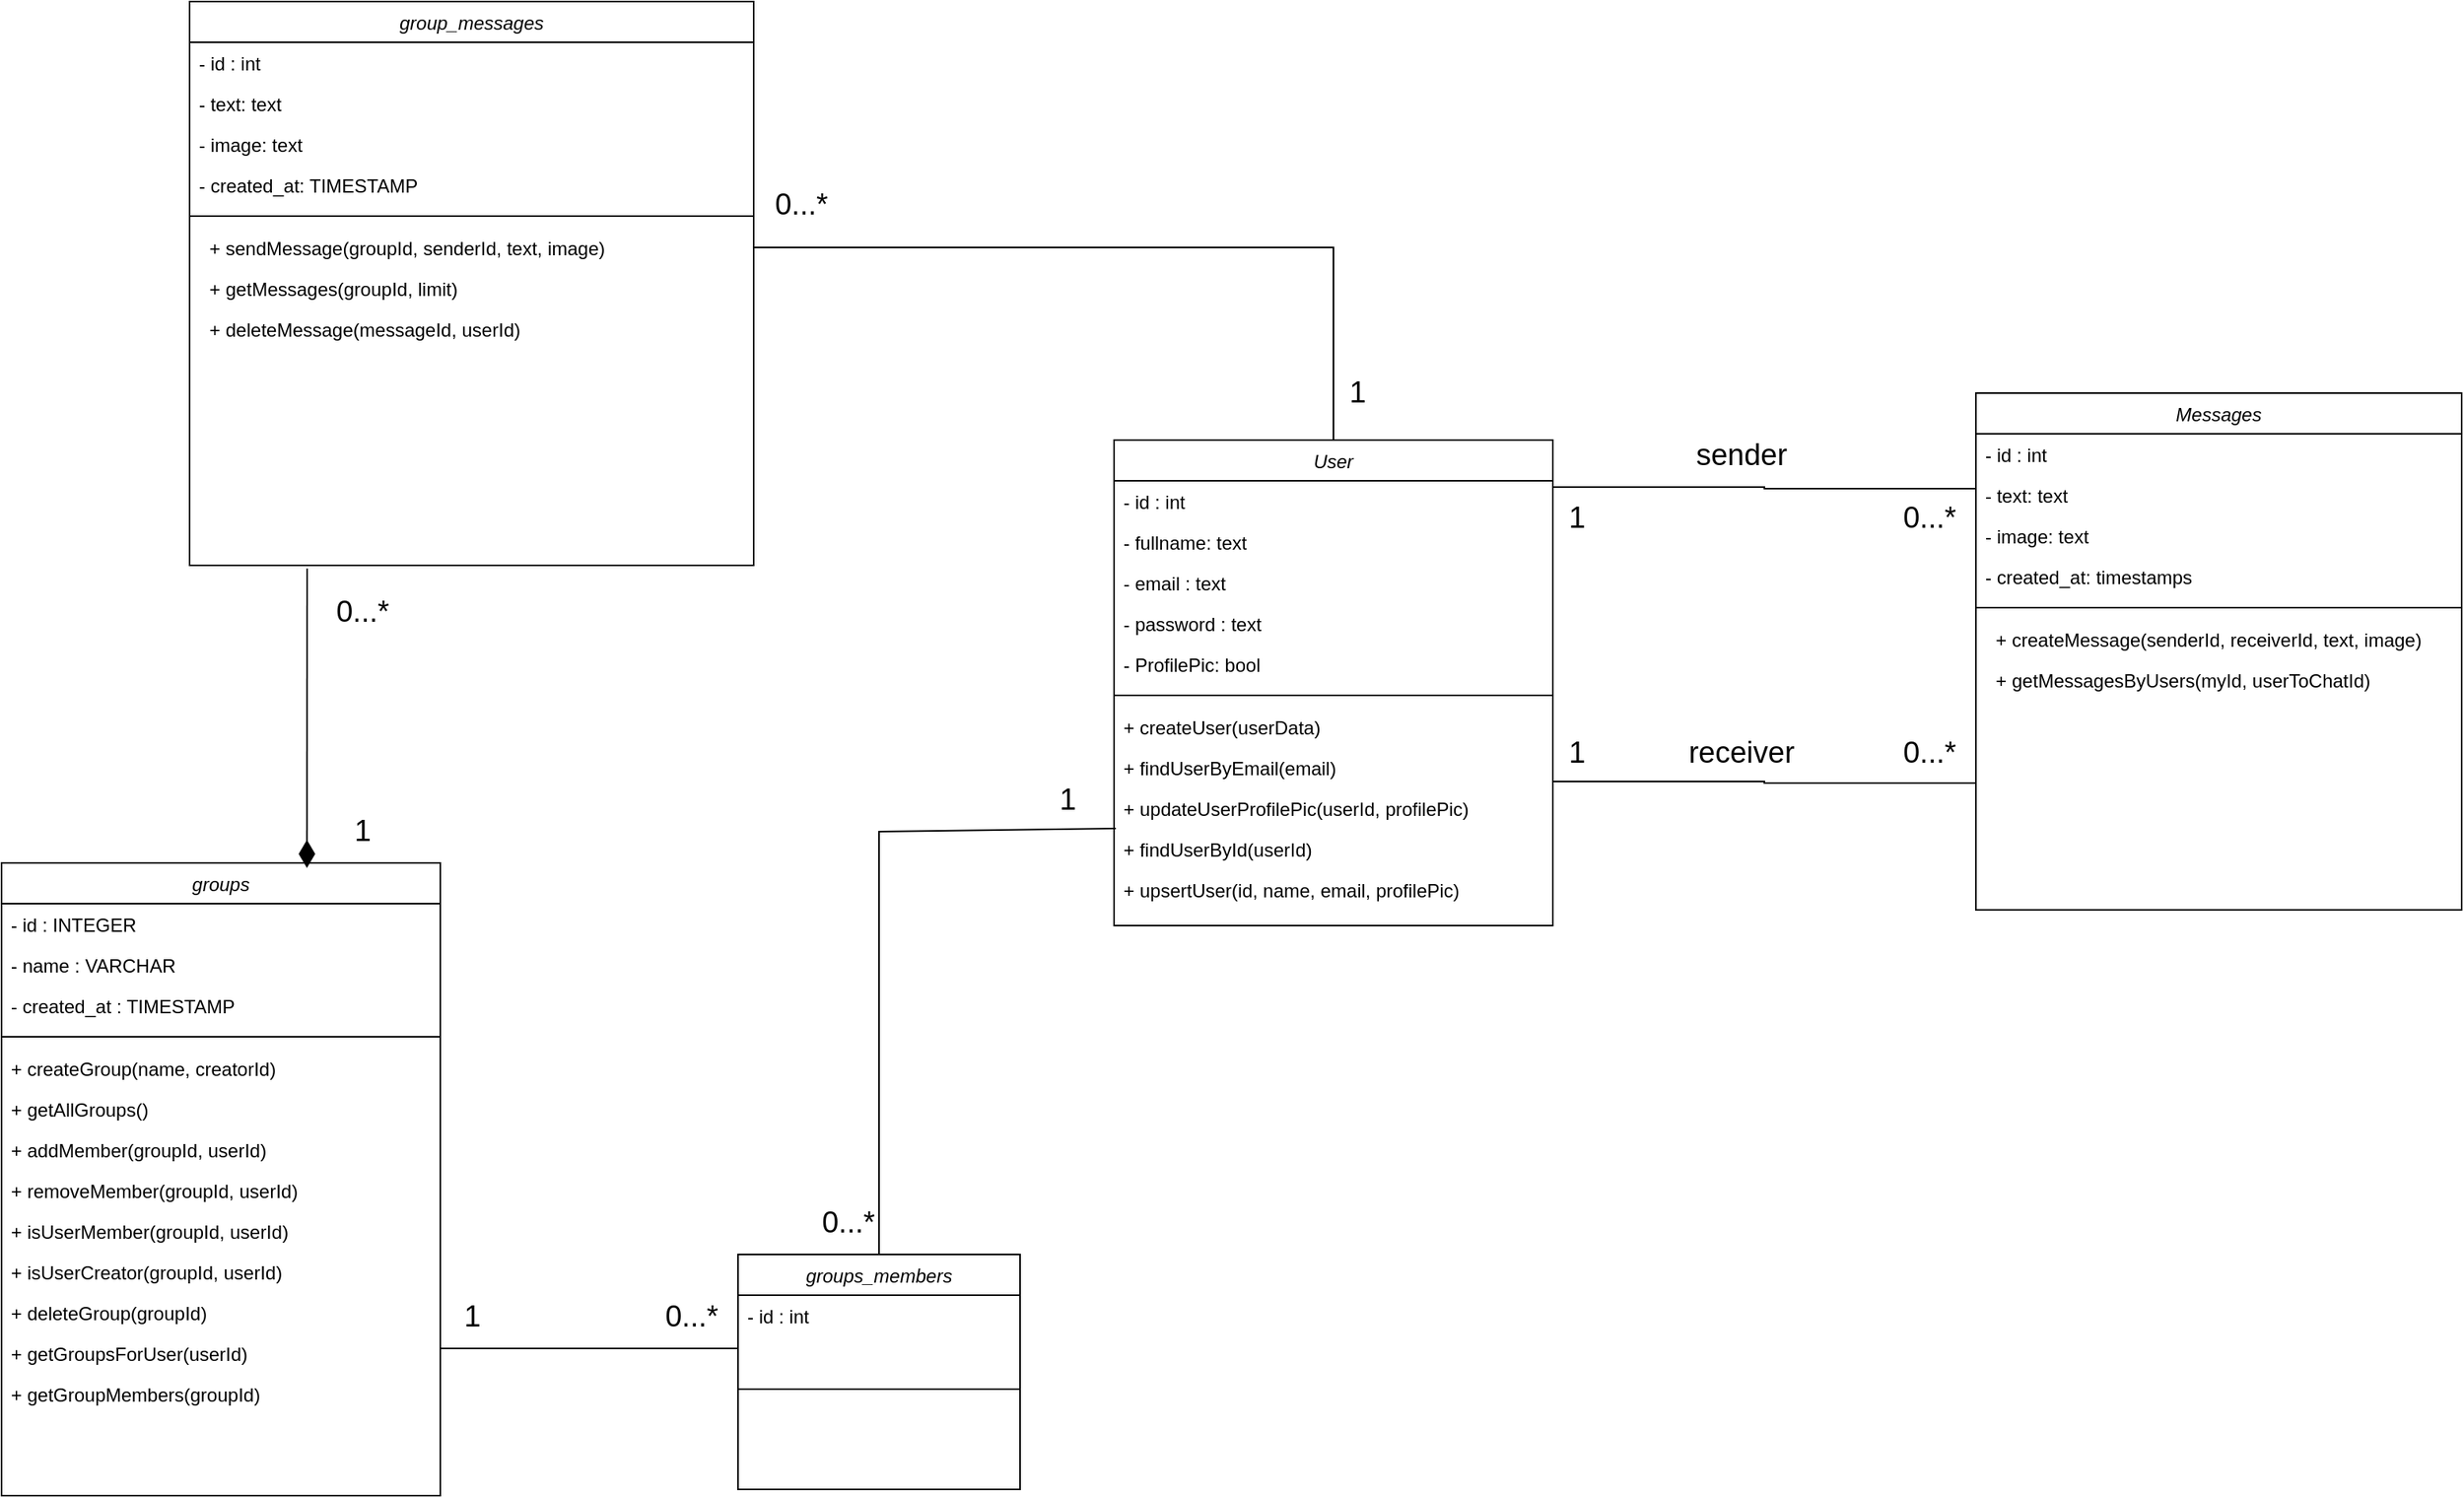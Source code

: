 <mxfile version="26.2.13">
  <diagram id="C5RBs43oDa-KdzZeNtuy" name="Page-1">
    <mxGraphModel dx="3432" dy="1405" grid="1" gridSize="10" guides="1" tooltips="1" connect="1" arrows="1" fold="1" page="1" pageScale="1" pageWidth="827" pageHeight="1169" math="0" shadow="0">
      <root>
        <mxCell id="WIyWlLk6GJQsqaUBKTNV-0" />
        <mxCell id="WIyWlLk6GJQsqaUBKTNV-1" parent="WIyWlLk6GJQsqaUBKTNV-0" />
        <mxCell id="4Mav78T9WF4jl7-FoJdz-1" value="User" style="swimlane;fontStyle=2;align=center;verticalAlign=top;childLayout=stackLayout;horizontal=1;startSize=26;horizontalStack=0;resizeParent=1;resizeLast=0;collapsible=1;marginBottom=0;rounded=0;shadow=0;strokeWidth=1;" parent="WIyWlLk6GJQsqaUBKTNV-1" vertex="1">
          <mxGeometry x="190" y="430" width="280" height="310" as="geometry">
            <mxRectangle x="230" y="140" width="160" height="26" as="alternateBounds" />
          </mxGeometry>
        </mxCell>
        <mxCell id="4Mav78T9WF4jl7-FoJdz-2" value="- id : int" style="text;align=left;verticalAlign=top;spacingLeft=4;spacingRight=4;overflow=hidden;rotatable=0;points=[[0,0.5],[1,0.5]];portConstraint=eastwest;" parent="4Mav78T9WF4jl7-FoJdz-1" vertex="1">
          <mxGeometry y="26" width="280" height="26" as="geometry" />
        </mxCell>
        <mxCell id="4Mav78T9WF4jl7-FoJdz-3" value="- fullname: text" style="text;align=left;verticalAlign=top;spacingLeft=4;spacingRight=4;overflow=hidden;rotatable=0;points=[[0,0.5],[1,0.5]];portConstraint=eastwest;rounded=0;shadow=0;html=0;" parent="4Mav78T9WF4jl7-FoJdz-1" vertex="1">
          <mxGeometry y="52" width="280" height="26" as="geometry" />
        </mxCell>
        <mxCell id="4Mav78T9WF4jl7-FoJdz-4" value="- email : text" style="text;align=left;verticalAlign=top;spacingLeft=4;spacingRight=4;overflow=hidden;rotatable=0;points=[[0,0.5],[1,0.5]];portConstraint=eastwest;rounded=0;shadow=0;html=0;" parent="4Mav78T9WF4jl7-FoJdz-1" vertex="1">
          <mxGeometry y="78" width="280" height="26" as="geometry" />
        </mxCell>
        <mxCell id="4Mav78T9WF4jl7-FoJdz-5" value="- password : text" style="text;align=left;verticalAlign=top;spacingLeft=4;spacingRight=4;overflow=hidden;rotatable=0;points=[[0,0.5],[1,0.5]];portConstraint=eastwest;rounded=0;shadow=0;html=0;" parent="4Mav78T9WF4jl7-FoJdz-1" vertex="1">
          <mxGeometry y="104" width="280" height="26" as="geometry" />
        </mxCell>
        <mxCell id="4Mav78T9WF4jl7-FoJdz-6" value="- ProfilePic: bool" style="text;align=left;verticalAlign=top;spacingLeft=4;spacingRight=4;overflow=hidden;rotatable=0;points=[[0,0.5],[1,0.5]];portConstraint=eastwest;rounded=0;shadow=0;html=0;" parent="4Mav78T9WF4jl7-FoJdz-1" vertex="1">
          <mxGeometry y="130" width="280" height="26" as="geometry" />
        </mxCell>
        <mxCell id="4Mav78T9WF4jl7-FoJdz-7" value="" style="line;html=1;strokeWidth=1;align=left;verticalAlign=middle;spacingTop=-1;spacingLeft=3;spacingRight=3;rotatable=0;labelPosition=right;points=[];portConstraint=eastwest;" parent="4Mav78T9WF4jl7-FoJdz-1" vertex="1">
          <mxGeometry y="156" width="280" height="14" as="geometry" />
        </mxCell>
        <mxCell id="4Mav78T9WF4jl7-FoJdz-8" value="+ createUser(userData)" style="text;align=left;verticalAlign=top;spacingLeft=4;spacingRight=4;overflow=hidden;rotatable=0;points=[[0,0.5],[1,0.5]];portConstraint=eastwest;rounded=0;shadow=0;html=0;" parent="4Mav78T9WF4jl7-FoJdz-1" vertex="1">
          <mxGeometry y="170" width="280" height="26" as="geometry" />
        </mxCell>
        <mxCell id="4Mav78T9WF4jl7-FoJdz-9" value="+ findUserByEmail(email)" style="text;align=left;verticalAlign=top;spacingLeft=4;spacingRight=4;overflow=hidden;rotatable=0;points=[[0,0.5],[1,0.5]];portConstraint=eastwest;rounded=0;shadow=0;html=0;" parent="4Mav78T9WF4jl7-FoJdz-1" vertex="1">
          <mxGeometry y="196" width="280" height="26" as="geometry" />
        </mxCell>
        <mxCell id="4Mav78T9WF4jl7-FoJdz-10" value="+ updateUserProfilePic(userId, profilePic)" style="text;align=left;verticalAlign=top;spacingLeft=4;spacingRight=4;overflow=hidden;rotatable=0;points=[[0,0.5],[1,0.5]];portConstraint=eastwest;rounded=0;shadow=0;html=0;" parent="4Mav78T9WF4jl7-FoJdz-1" vertex="1">
          <mxGeometry y="222" width="280" height="26" as="geometry" />
        </mxCell>
        <mxCell id="4Mav78T9WF4jl7-FoJdz-11" value="+ findUserById(userId)" style="text;align=left;verticalAlign=top;spacingLeft=4;spacingRight=4;overflow=hidden;rotatable=0;points=[[0,0.5],[1,0.5]];portConstraint=eastwest;rounded=0;shadow=0;html=0;" parent="4Mav78T9WF4jl7-FoJdz-1" vertex="1">
          <mxGeometry y="248" width="280" height="26" as="geometry" />
        </mxCell>
        <mxCell id="4Mav78T9WF4jl7-FoJdz-45" value="+ upsertUser(id, name, email, profilePic)" style="text;align=left;verticalAlign=top;spacingLeft=4;spacingRight=4;overflow=hidden;rotatable=0;points=[[0,0.5],[1,0.5]];portConstraint=eastwest;rounded=0;shadow=0;html=0;" parent="4Mav78T9WF4jl7-FoJdz-1" vertex="1">
          <mxGeometry y="274" width="280" height="26" as="geometry" />
        </mxCell>
        <mxCell id="4Mav78T9WF4jl7-FoJdz-12" value="Messages&#xa;" style="swimlane;fontStyle=2;align=center;verticalAlign=top;childLayout=stackLayout;horizontal=1;startSize=26;horizontalStack=0;resizeParent=1;resizeLast=0;collapsible=1;marginBottom=0;rounded=0;shadow=0;strokeWidth=1;" parent="WIyWlLk6GJQsqaUBKTNV-1" vertex="1">
          <mxGeometry x="740" y="400" width="310" height="330" as="geometry">
            <mxRectangle x="230" y="140" width="160" height="26" as="alternateBounds" />
          </mxGeometry>
        </mxCell>
        <mxCell id="4Mav78T9WF4jl7-FoJdz-13" value="- id : int" style="text;align=left;verticalAlign=top;spacingLeft=4;spacingRight=4;overflow=hidden;rotatable=0;points=[[0,0.5],[1,0.5]];portConstraint=eastwest;" parent="4Mav78T9WF4jl7-FoJdz-12" vertex="1">
          <mxGeometry y="26" width="310" height="26" as="geometry" />
        </mxCell>
        <mxCell id="4Mav78T9WF4jl7-FoJdz-14" value="- text: text" style="text;align=left;verticalAlign=top;spacingLeft=4;spacingRight=4;overflow=hidden;rotatable=0;points=[[0,0.5],[1,0.5]];portConstraint=eastwest;rounded=0;shadow=0;html=0;" parent="4Mav78T9WF4jl7-FoJdz-12" vertex="1">
          <mxGeometry y="52" width="310" height="26" as="geometry" />
        </mxCell>
        <mxCell id="4Mav78T9WF4jl7-FoJdz-15" value="- image: text" style="text;align=left;verticalAlign=top;spacingLeft=4;spacingRight=4;overflow=hidden;rotatable=0;points=[[0,0.5],[1,0.5]];portConstraint=eastwest;rounded=0;shadow=0;html=0;" parent="4Mav78T9WF4jl7-FoJdz-12" vertex="1">
          <mxGeometry y="78" width="310" height="26" as="geometry" />
        </mxCell>
        <mxCell id="4Mav78T9WF4jl7-FoJdz-16" value="- created_at: timestamps" style="text;align=left;verticalAlign=top;spacingLeft=4;spacingRight=4;overflow=hidden;rotatable=0;points=[[0,0.5],[1,0.5]];portConstraint=eastwest;rounded=0;shadow=0;html=0;" parent="4Mav78T9WF4jl7-FoJdz-12" vertex="1">
          <mxGeometry y="104" width="310" height="26" as="geometry" />
        </mxCell>
        <mxCell id="4Mav78T9WF4jl7-FoJdz-18" value="" style="line;html=1;strokeWidth=1;align=left;verticalAlign=middle;spacingTop=-1;spacingLeft=3;spacingRight=3;rotatable=0;labelPosition=right;points=[];portConstraint=eastwest;" parent="4Mav78T9WF4jl7-FoJdz-12" vertex="1">
          <mxGeometry y="130" width="310" height="14" as="geometry" />
        </mxCell>
        <mxCell id="4Mav78T9WF4jl7-FoJdz-19" value="  + createMessage(senderId, receiverId, text, image)&#xa;" style="text;align=left;verticalAlign=top;spacingLeft=4;spacingRight=4;overflow=hidden;rotatable=0;points=[[0,0.5],[1,0.5]];portConstraint=eastwest;rounded=0;shadow=0;html=0;" parent="4Mav78T9WF4jl7-FoJdz-12" vertex="1">
          <mxGeometry y="144" width="310" height="26" as="geometry" />
        </mxCell>
        <mxCell id="4Mav78T9WF4jl7-FoJdz-20" value="  + getMessagesByUsers(myId, userToChatId)&#xa;" style="text;align=left;verticalAlign=top;spacingLeft=4;spacingRight=4;overflow=hidden;rotatable=0;points=[[0,0.5],[1,0.5]];portConstraint=eastwest;rounded=0;shadow=0;html=0;" parent="4Mav78T9WF4jl7-FoJdz-12" vertex="1">
          <mxGeometry y="170" width="310" height="26" as="geometry" />
        </mxCell>
        <mxCell id="4Mav78T9WF4jl7-FoJdz-23" value="groups_members" style="swimlane;fontStyle=2;align=center;verticalAlign=top;childLayout=stackLayout;horizontal=1;startSize=26;horizontalStack=0;resizeParent=1;resizeLast=0;collapsible=1;marginBottom=0;rounded=0;shadow=0;strokeWidth=1;" parent="WIyWlLk6GJQsqaUBKTNV-1" vertex="1">
          <mxGeometry x="-50" y="950" width="180" height="150" as="geometry">
            <mxRectangle x="230" y="140" width="160" height="26" as="alternateBounds" />
          </mxGeometry>
        </mxCell>
        <mxCell id="4Mav78T9WF4jl7-FoJdz-24" value="- id : int" style="text;align=left;verticalAlign=top;spacingLeft=4;spacingRight=4;overflow=hidden;rotatable=0;points=[[0,0.5],[1,0.5]];portConstraint=eastwest;" parent="4Mav78T9WF4jl7-FoJdz-23" vertex="1">
          <mxGeometry y="26" width="180" height="26" as="geometry" />
        </mxCell>
        <mxCell id="4Mav78T9WF4jl7-FoJdz-27" value="" style="line;html=1;strokeWidth=1;align=left;verticalAlign=middle;spacingTop=-1;spacingLeft=3;spacingRight=3;rotatable=0;labelPosition=right;points=[];portConstraint=eastwest;" parent="4Mav78T9WF4jl7-FoJdz-23" vertex="1">
          <mxGeometry y="52" width="180" height="68" as="geometry" />
        </mxCell>
        <mxCell id="4Mav78T9WF4jl7-FoJdz-31" value="group_messages&#xa;" style="swimlane;fontStyle=2;align=center;verticalAlign=top;childLayout=stackLayout;horizontal=1;startSize=26;horizontalStack=0;resizeParent=1;resizeLast=0;collapsible=1;marginBottom=0;rounded=0;shadow=0;strokeWidth=1;" parent="WIyWlLk6GJQsqaUBKTNV-1" vertex="1">
          <mxGeometry x="-400" y="150" width="360" height="360" as="geometry">
            <mxRectangle x="230" y="140" width="160" height="26" as="alternateBounds" />
          </mxGeometry>
        </mxCell>
        <mxCell id="4Mav78T9WF4jl7-FoJdz-32" value="- id : int" style="text;align=left;verticalAlign=top;spacingLeft=4;spacingRight=4;overflow=hidden;rotatable=0;points=[[0,0.5],[1,0.5]];portConstraint=eastwest;" parent="4Mav78T9WF4jl7-FoJdz-31" vertex="1">
          <mxGeometry y="26" width="360" height="26" as="geometry" />
        </mxCell>
        <mxCell id="4Mav78T9WF4jl7-FoJdz-33" value="- text: text" style="text;align=left;verticalAlign=top;spacingLeft=4;spacingRight=4;overflow=hidden;rotatable=0;points=[[0,0.5],[1,0.5]];portConstraint=eastwest;rounded=0;shadow=0;html=0;" parent="4Mav78T9WF4jl7-FoJdz-31" vertex="1">
          <mxGeometry y="52" width="360" height="26" as="geometry" />
        </mxCell>
        <mxCell id="4Mav78T9WF4jl7-FoJdz-34" value="- image: text" style="text;align=left;verticalAlign=top;spacingLeft=4;spacingRight=4;overflow=hidden;rotatable=0;points=[[0,0.5],[1,0.5]];portConstraint=eastwest;rounded=0;shadow=0;html=0;" parent="4Mav78T9WF4jl7-FoJdz-31" vertex="1">
          <mxGeometry y="78" width="360" height="26" as="geometry" />
        </mxCell>
        <mxCell id="4Mav78T9WF4jl7-FoJdz-35" value="- created_at: TIMESTAMP" style="text;align=left;verticalAlign=top;spacingLeft=4;spacingRight=4;overflow=hidden;rotatable=0;points=[[0,0.5],[1,0.5]];portConstraint=eastwest;rounded=0;shadow=0;html=0;" parent="4Mav78T9WF4jl7-FoJdz-31" vertex="1">
          <mxGeometry y="104" width="360" height="26" as="geometry" />
        </mxCell>
        <mxCell id="4Mav78T9WF4jl7-FoJdz-36" value="" style="line;html=1;strokeWidth=1;align=left;verticalAlign=middle;spacingTop=-1;spacingLeft=3;spacingRight=3;rotatable=0;labelPosition=right;points=[];portConstraint=eastwest;" parent="4Mav78T9WF4jl7-FoJdz-31" vertex="1">
          <mxGeometry y="130" width="360" height="14" as="geometry" />
        </mxCell>
        <mxCell id="4Mav78T9WF4jl7-FoJdz-37" value="  + sendMessage(groupId, senderId, text, image)&#xa;" style="text;align=left;verticalAlign=top;spacingLeft=4;spacingRight=4;overflow=hidden;rotatable=0;points=[[0,0.5],[1,0.5]];portConstraint=eastwest;rounded=0;shadow=0;html=0;" parent="4Mav78T9WF4jl7-FoJdz-31" vertex="1">
          <mxGeometry y="144" width="360" height="26" as="geometry" />
        </mxCell>
        <mxCell id="4Mav78T9WF4jl7-FoJdz-38" value="  + getMessages(groupId, limit)&#xa;" style="text;align=left;verticalAlign=top;spacingLeft=4;spacingRight=4;overflow=hidden;rotatable=0;points=[[0,0.5],[1,0.5]];portConstraint=eastwest;rounded=0;shadow=0;html=0;" parent="4Mav78T9WF4jl7-FoJdz-31" vertex="1">
          <mxGeometry y="170" width="360" height="26" as="geometry" />
        </mxCell>
        <mxCell id="4Mav78T9WF4jl7-FoJdz-66" value="  + deleteMessage(messageId, userId)&#xa;" style="text;align=left;verticalAlign=top;spacingLeft=4;spacingRight=4;overflow=hidden;rotatable=0;points=[[0,0.5],[1,0.5]];portConstraint=eastwest;rounded=0;shadow=0;html=0;" parent="4Mav78T9WF4jl7-FoJdz-31" vertex="1">
          <mxGeometry y="196" width="360" height="26" as="geometry" />
        </mxCell>
        <mxCell id="4Mav78T9WF4jl7-FoJdz-50" value="groups" style="swimlane;fontStyle=2;align=center;verticalAlign=top;childLayout=stackLayout;horizontal=1;startSize=26;horizontalStack=0;resizeParent=1;resizeLast=0;collapsible=1;marginBottom=0;rounded=0;shadow=0;strokeWidth=1;" parent="WIyWlLk6GJQsqaUBKTNV-1" vertex="1">
          <mxGeometry x="-520" y="700" width="280" height="404" as="geometry">
            <mxRectangle x="230" y="140" width="160" height="26" as="alternateBounds" />
          </mxGeometry>
        </mxCell>
        <mxCell id="4Mav78T9WF4jl7-FoJdz-51" value="- id : INTEGER" style="text;align=left;verticalAlign=top;spacingLeft=4;spacingRight=4;overflow=hidden;rotatable=0;points=[[0,0.5],[1,0.5]];portConstraint=eastwest;" parent="4Mav78T9WF4jl7-FoJdz-50" vertex="1">
          <mxGeometry y="26" width="280" height="26" as="geometry" />
        </mxCell>
        <mxCell id="4Mav78T9WF4jl7-FoJdz-52" value="- name : VARCHAR" style="text;align=left;verticalAlign=top;spacingLeft=4;spacingRight=4;overflow=hidden;rotatable=0;points=[[0,0.5],[1,0.5]];portConstraint=eastwest;rounded=0;shadow=0;html=0;" parent="4Mav78T9WF4jl7-FoJdz-50" vertex="1">
          <mxGeometry y="52" width="280" height="26" as="geometry" />
        </mxCell>
        <mxCell id="4Mav78T9WF4jl7-FoJdz-53" value="- created_at : TIMESTAMP" style="text;align=left;verticalAlign=top;spacingLeft=4;spacingRight=4;overflow=hidden;rotatable=0;points=[[0,0.5],[1,0.5]];portConstraint=eastwest;rounded=0;shadow=0;html=0;" parent="4Mav78T9WF4jl7-FoJdz-50" vertex="1">
          <mxGeometry y="78" width="280" height="26" as="geometry" />
        </mxCell>
        <mxCell id="4Mav78T9WF4jl7-FoJdz-56" value="" style="line;html=1;strokeWidth=1;align=left;verticalAlign=middle;spacingTop=-1;spacingLeft=3;spacingRight=3;rotatable=0;labelPosition=right;points=[];portConstraint=eastwest;" parent="4Mav78T9WF4jl7-FoJdz-50" vertex="1">
          <mxGeometry y="104" width="280" height="14" as="geometry" />
        </mxCell>
        <mxCell id="4Mav78T9WF4jl7-FoJdz-57" value="+ createGroup(name, creatorId)" style="text;align=left;verticalAlign=top;spacingLeft=4;spacingRight=4;overflow=hidden;rotatable=0;points=[[0,0.5],[1,0.5]];portConstraint=eastwest;rounded=0;shadow=0;html=0;" parent="4Mav78T9WF4jl7-FoJdz-50" vertex="1">
          <mxGeometry y="118" width="280" height="26" as="geometry" />
        </mxCell>
        <mxCell id="4Mav78T9WF4jl7-FoJdz-58" value="+ getAllGroups()" style="text;align=left;verticalAlign=top;spacingLeft=4;spacingRight=4;overflow=hidden;rotatable=0;points=[[0,0.5],[1,0.5]];portConstraint=eastwest;rounded=0;shadow=0;html=0;" parent="4Mav78T9WF4jl7-FoJdz-50" vertex="1">
          <mxGeometry y="144" width="280" height="26" as="geometry" />
        </mxCell>
        <mxCell id="4Mav78T9WF4jl7-FoJdz-59" value="+ addMember(groupId, userId)" style="text;align=left;verticalAlign=top;spacingLeft=4;spacingRight=4;overflow=hidden;rotatable=0;points=[[0,0.5],[1,0.5]];portConstraint=eastwest;rounded=0;shadow=0;html=0;" parent="4Mav78T9WF4jl7-FoJdz-50" vertex="1">
          <mxGeometry y="170" width="280" height="26" as="geometry" />
        </mxCell>
        <mxCell id="4Mav78T9WF4jl7-FoJdz-60" value="+ removeMember(groupId, userId)" style="text;align=left;verticalAlign=top;spacingLeft=4;spacingRight=4;overflow=hidden;rotatable=0;points=[[0,0.5],[1,0.5]];portConstraint=eastwest;rounded=0;shadow=0;html=0;" parent="4Mav78T9WF4jl7-FoJdz-50" vertex="1">
          <mxGeometry y="196" width="280" height="26" as="geometry" />
        </mxCell>
        <mxCell id="4Mav78T9WF4jl7-FoJdz-61" value="+ isUserMember(groupId, userId)" style="text;align=left;verticalAlign=top;spacingLeft=4;spacingRight=4;overflow=hidden;rotatable=0;points=[[0,0.5],[1,0.5]];portConstraint=eastwest;rounded=0;shadow=0;html=0;" parent="4Mav78T9WF4jl7-FoJdz-50" vertex="1">
          <mxGeometry y="222" width="280" height="26" as="geometry" />
        </mxCell>
        <mxCell id="4Mav78T9WF4jl7-FoJdz-62" value="+ isUserCreator(groupId, userId)" style="text;align=left;verticalAlign=top;spacingLeft=4;spacingRight=4;overflow=hidden;rotatable=0;points=[[0,0.5],[1,0.5]];portConstraint=eastwest;rounded=0;shadow=0;html=0;" parent="4Mav78T9WF4jl7-FoJdz-50" vertex="1">
          <mxGeometry y="248" width="280" height="26" as="geometry" />
        </mxCell>
        <mxCell id="4Mav78T9WF4jl7-FoJdz-63" value="+ deleteGroup(groupId)" style="text;align=left;verticalAlign=top;spacingLeft=4;spacingRight=4;overflow=hidden;rotatable=0;points=[[0,0.5],[1,0.5]];portConstraint=eastwest;rounded=0;shadow=0;html=0;" parent="4Mav78T9WF4jl7-FoJdz-50" vertex="1">
          <mxGeometry y="274" width="280" height="26" as="geometry" />
        </mxCell>
        <mxCell id="4Mav78T9WF4jl7-FoJdz-64" value="+ getGroupsForUser(userId)" style="text;align=left;verticalAlign=top;spacingLeft=4;spacingRight=4;overflow=hidden;rotatable=0;points=[[0,0.5],[1,0.5]];portConstraint=eastwest;rounded=0;shadow=0;html=0;" parent="4Mav78T9WF4jl7-FoJdz-50" vertex="1">
          <mxGeometry y="300" width="280" height="26" as="geometry" />
        </mxCell>
        <mxCell id="4Mav78T9WF4jl7-FoJdz-65" value="+ getGroupMembers(groupId)" style="text;align=left;verticalAlign=top;spacingLeft=4;spacingRight=4;overflow=hidden;rotatable=0;points=[[0,0.5],[1,0.5]];portConstraint=eastwest;rounded=0;shadow=0;html=0;" parent="4Mav78T9WF4jl7-FoJdz-50" vertex="1">
          <mxGeometry y="326" width="280" height="26" as="geometry" />
        </mxCell>
        <mxCell id="4Mav78T9WF4jl7-FoJdz-67" value="" style="endArrow=none;html=1;rounded=0;entryX=0.004;entryY=0;entryDx=0;entryDy=0;entryPerimeter=0;exitX=0.5;exitY=0;exitDx=0;exitDy=0;" parent="WIyWlLk6GJQsqaUBKTNV-1" source="4Mav78T9WF4jl7-FoJdz-23" target="4Mav78T9WF4jl7-FoJdz-11" edge="1">
          <mxGeometry width="50" height="50" relative="1" as="geometry">
            <mxPoint x="-40" y="950" as="sourcePoint" />
            <mxPoint x="620" y="600" as="targetPoint" />
            <Array as="points">
              <mxPoint x="40" y="680" />
            </Array>
          </mxGeometry>
        </mxCell>
        <mxCell id="4Mav78T9WF4jl7-FoJdz-68" value="&lt;font style=&quot;font-size: 19px;&quot;&gt;1&lt;/font&gt;" style="text;html=1;align=center;verticalAlign=middle;resizable=0;points=[];autosize=1;strokeColor=none;fillColor=none;" parent="WIyWlLk6GJQsqaUBKTNV-1" vertex="1">
          <mxGeometry x="330" y="380" width="30" height="40" as="geometry" />
        </mxCell>
        <mxCell id="4Mav78T9WF4jl7-FoJdz-69" value="&lt;font style=&quot;font-size: 19px;&quot;&gt;1&lt;/font&gt;" style="text;html=1;align=center;verticalAlign=middle;resizable=0;points=[];autosize=1;strokeColor=none;fillColor=none;" parent="WIyWlLk6GJQsqaUBKTNV-1" vertex="1">
          <mxGeometry x="145" y="640" width="30" height="40" as="geometry" />
        </mxCell>
        <mxCell id="4Mav78T9WF4jl7-FoJdz-70" value="&lt;font style=&quot;font-size: 19px;&quot;&gt;0...*&lt;/font&gt;" style="text;html=1;align=center;verticalAlign=middle;resizable=0;points=[];autosize=1;strokeColor=none;fillColor=none;" parent="WIyWlLk6GJQsqaUBKTNV-1" vertex="1">
          <mxGeometry x="-10" y="910" width="60" height="40" as="geometry" />
        </mxCell>
        <mxCell id="4Mav78T9WF4jl7-FoJdz-71" value="" style="endArrow=none;html=1;rounded=0;" parent="WIyWlLk6GJQsqaUBKTNV-1" edge="1">
          <mxGeometry width="50" height="50" relative="1" as="geometry">
            <mxPoint x="-240" y="1010" as="sourcePoint" />
            <mxPoint x="-50" y="1010" as="targetPoint" />
          </mxGeometry>
        </mxCell>
        <mxCell id="4Mav78T9WF4jl7-FoJdz-72" value="&lt;font style=&quot;font-size: 19px;&quot;&gt;1&lt;/font&gt;" style="text;html=1;align=center;verticalAlign=middle;resizable=0;points=[];autosize=1;strokeColor=none;fillColor=none;" parent="WIyWlLk6GJQsqaUBKTNV-1" vertex="1">
          <mxGeometry x="-235" y="970" width="30" height="40" as="geometry" />
        </mxCell>
        <mxCell id="4Mav78T9WF4jl7-FoJdz-73" value="&lt;font style=&quot;font-size: 19px;&quot;&gt;0...*&lt;/font&gt;" style="text;html=1;align=center;verticalAlign=middle;resizable=0;points=[];autosize=1;strokeColor=none;fillColor=none;" parent="WIyWlLk6GJQsqaUBKTNV-1" vertex="1">
          <mxGeometry x="-110" y="970" width="60" height="40" as="geometry" />
        </mxCell>
        <mxCell id="4Mav78T9WF4jl7-FoJdz-74" value="" style="endArrow=none;html=1;rounded=0;exitX=0.696;exitY=0.008;exitDx=0;exitDy=0;exitPerimeter=0;startArrow=diamondThin;startFill=1;startSize=15;" parent="WIyWlLk6GJQsqaUBKTNV-1" source="4Mav78T9WF4jl7-FoJdz-50" edge="1">
          <mxGeometry width="50" height="50" relative="1" as="geometry">
            <mxPoint x="250" y="900" as="sourcePoint" />
            <mxPoint x="-325" y="512" as="targetPoint" />
          </mxGeometry>
        </mxCell>
        <mxCell id="4Mav78T9WF4jl7-FoJdz-76" value="&lt;font style=&quot;font-size: 19px;&quot;&gt;0...*&lt;/font&gt;" style="text;html=1;align=center;verticalAlign=middle;resizable=0;points=[];autosize=1;strokeColor=none;fillColor=none;" parent="WIyWlLk6GJQsqaUBKTNV-1" vertex="1">
          <mxGeometry x="-320" y="520" width="60" height="40" as="geometry" />
        </mxCell>
        <mxCell id="4Mav78T9WF4jl7-FoJdz-78" value="" style="endArrow=none;html=1;rounded=0;entryX=0.5;entryY=0;entryDx=0;entryDy=0;exitX=1;exitY=0.5;exitDx=0;exitDy=0;" parent="WIyWlLk6GJQsqaUBKTNV-1" source="4Mav78T9WF4jl7-FoJdz-37" target="4Mav78T9WF4jl7-FoJdz-1" edge="1">
          <mxGeometry width="50" height="50" relative="1" as="geometry">
            <mxPoint x="600" y="740" as="sourcePoint" />
            <mxPoint x="201" y="688" as="targetPoint" />
            <Array as="points">
              <mxPoint x="330" y="307" />
            </Array>
          </mxGeometry>
        </mxCell>
        <mxCell id="4Mav78T9WF4jl7-FoJdz-79" value="&lt;font style=&quot;font-size: 19px;&quot;&gt;1&lt;/font&gt;" style="text;html=1;align=center;verticalAlign=middle;resizable=0;points=[];autosize=1;strokeColor=none;fillColor=none;" parent="WIyWlLk6GJQsqaUBKTNV-1" vertex="1">
          <mxGeometry x="-305" y="660" width="30" height="40" as="geometry" />
        </mxCell>
        <mxCell id="4Mav78T9WF4jl7-FoJdz-81" style="edgeStyle=orthogonalEdgeStyle;rounded=0;orthogonalLoop=1;jettySize=auto;html=1;exitX=1;exitY=0.5;exitDx=0;exitDy=0;endArrow=none;startFill=0;" parent="WIyWlLk6GJQsqaUBKTNV-1" edge="1">
          <mxGeometry relative="1" as="geometry">
            <mxPoint x="470" y="655" as="sourcePoint" />
            <mxPoint x="740" y="648" as="targetPoint" />
            <Array as="points">
              <mxPoint x="470" y="648" />
              <mxPoint x="605" y="648" />
              <mxPoint x="740" y="649" />
            </Array>
          </mxGeometry>
        </mxCell>
        <mxCell id="4Mav78T9WF4jl7-FoJdz-82" value="&lt;font style=&quot;font-size: 19px;&quot;&gt;1&lt;/font&gt;" style="text;html=1;align=center;verticalAlign=middle;resizable=0;points=[];autosize=1;strokeColor=none;fillColor=none;" parent="WIyWlLk6GJQsqaUBKTNV-1" vertex="1">
          <mxGeometry x="470" y="460" width="30" height="40" as="geometry" />
        </mxCell>
        <mxCell id="4Mav78T9WF4jl7-FoJdz-84" value="&lt;font style=&quot;font-size: 19px;&quot;&gt;0...*&lt;/font&gt;" style="text;html=1;align=center;verticalAlign=middle;resizable=0;points=[];autosize=1;strokeColor=none;fillColor=none;" parent="WIyWlLk6GJQsqaUBKTNV-1" vertex="1">
          <mxGeometry x="680" y="460" width="60" height="40" as="geometry" />
        </mxCell>
        <mxCell id="4Mav78T9WF4jl7-FoJdz-85" style="edgeStyle=orthogonalEdgeStyle;rounded=0;orthogonalLoop=1;jettySize=auto;html=1;exitX=1;exitY=0.5;exitDx=0;exitDy=0;endArrow=none;startFill=0;" parent="WIyWlLk6GJQsqaUBKTNV-1" edge="1">
          <mxGeometry relative="1" as="geometry">
            <mxPoint x="470" y="467" as="sourcePoint" />
            <mxPoint x="740" y="460" as="targetPoint" />
            <Array as="points">
              <mxPoint x="470" y="460" />
              <mxPoint x="605" y="460" />
              <mxPoint x="740" y="461" />
            </Array>
          </mxGeometry>
        </mxCell>
        <mxCell id="4Mav78T9WF4jl7-FoJdz-87" value="&lt;font style=&quot;font-size: 19px;&quot;&gt;0...*&lt;/font&gt;" style="text;html=1;align=center;verticalAlign=middle;resizable=0;points=[];autosize=1;strokeColor=none;fillColor=none;" parent="WIyWlLk6GJQsqaUBKTNV-1" vertex="1">
          <mxGeometry x="-40" y="260" width="60" height="40" as="geometry" />
        </mxCell>
        <mxCell id="4Mav78T9WF4jl7-FoJdz-88" value="&lt;font style=&quot;font-size: 19px;&quot;&gt;1&lt;/font&gt;" style="text;html=1;align=center;verticalAlign=middle;resizable=0;points=[];autosize=1;strokeColor=none;fillColor=none;" parent="WIyWlLk6GJQsqaUBKTNV-1" vertex="1">
          <mxGeometry x="470" y="610" width="30" height="40" as="geometry" />
        </mxCell>
        <mxCell id="4Mav78T9WF4jl7-FoJdz-89" value="&lt;font style=&quot;font-size: 19px;&quot;&gt;0...*&lt;/font&gt;" style="text;html=1;align=center;verticalAlign=middle;resizable=0;points=[];autosize=1;strokeColor=none;fillColor=none;" parent="WIyWlLk6GJQsqaUBKTNV-1" vertex="1">
          <mxGeometry x="680" y="610" width="60" height="40" as="geometry" />
        </mxCell>
        <mxCell id="4Mav78T9WF4jl7-FoJdz-92" value="&lt;font style=&quot;font-size: 19px;&quot;&gt;sender&lt;/font&gt;" style="text;html=1;align=center;verticalAlign=middle;resizable=0;points=[];autosize=1;strokeColor=none;fillColor=none;" parent="WIyWlLk6GJQsqaUBKTNV-1" vertex="1">
          <mxGeometry x="550" y="420" width="80" height="40" as="geometry" />
        </mxCell>
        <mxCell id="4Mav78T9WF4jl7-FoJdz-93" value="&lt;font style=&quot;font-size: 19px;&quot;&gt;receiver&lt;/font&gt;" style="text;html=1;align=center;verticalAlign=middle;resizable=0;points=[];autosize=1;strokeColor=none;fillColor=none;" parent="WIyWlLk6GJQsqaUBKTNV-1" vertex="1">
          <mxGeometry x="545" y="610" width="90" height="40" as="geometry" />
        </mxCell>
      </root>
    </mxGraphModel>
  </diagram>
</mxfile>
